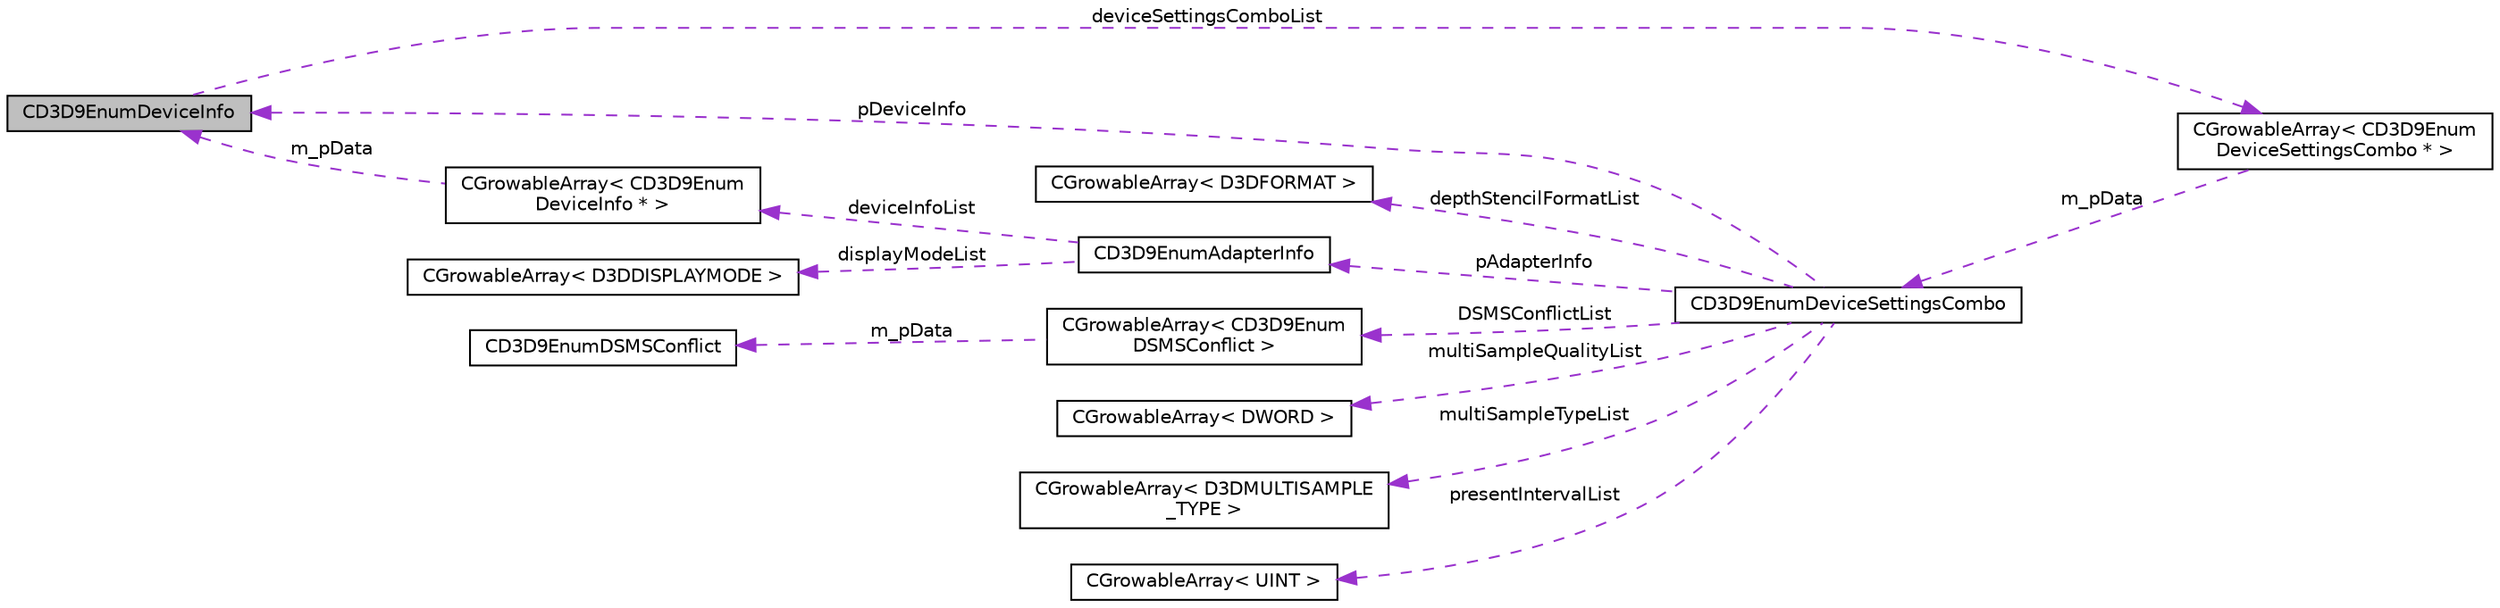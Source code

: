 digraph "CD3D9EnumDeviceInfo"
{
  edge [fontname="Helvetica",fontsize="10",labelfontname="Helvetica",labelfontsize="10"];
  node [fontname="Helvetica",fontsize="10",shape=record];
  rankdir="LR";
  Node1 [label="CD3D9EnumDeviceInfo",height=0.2,width=0.4,color="black", fillcolor="grey75", style="filled", fontcolor="black"];
  Node2 -> Node1 [dir="back",color="darkorchid3",fontsize="10",style="dashed",label=" deviceSettingsComboList" ];
  Node2 [label="CGrowableArray\< CD3D9Enum\lDeviceSettingsCombo * \>",height=0.2,width=0.4,color="black", fillcolor="white", style="filled",URL="$class_c_growable_array.html"];
  Node3 -> Node2 [dir="back",color="darkorchid3",fontsize="10",style="dashed",label=" m_pData" ];
  Node3 [label="CD3D9EnumDeviceSettingsCombo",height=0.2,width=0.4,color="black", fillcolor="white", style="filled",URL="$struct_c_d3_d9_enum_device_settings_combo.html"];
  Node4 -> Node3 [dir="back",color="darkorchid3",fontsize="10",style="dashed",label=" DSMSConflictList" ];
  Node4 [label="CGrowableArray\< CD3D9Enum\lDSMSConflict \>",height=0.2,width=0.4,color="black", fillcolor="white", style="filled",URL="$class_c_growable_array.html"];
  Node5 -> Node4 [dir="back",color="darkorchid3",fontsize="10",style="dashed",label=" m_pData" ];
  Node5 [label="CD3D9EnumDSMSConflict",height=0.2,width=0.4,color="black", fillcolor="white", style="filled",URL="$struct_c_d3_d9_enum_d_s_m_s_conflict.html"];
  Node6 -> Node3 [dir="back",color="darkorchid3",fontsize="10",style="dashed",label=" multiSampleQualityList" ];
  Node6 [label="CGrowableArray\< DWORD \>",height=0.2,width=0.4,color="black", fillcolor="white", style="filled",URL="$class_c_growable_array.html"];
  Node7 -> Node3 [dir="back",color="darkorchid3",fontsize="10",style="dashed",label=" multiSampleTypeList" ];
  Node7 [label="CGrowableArray\< D3DMULTISAMPLE\l_TYPE \>",height=0.2,width=0.4,color="black", fillcolor="white", style="filled",URL="$class_c_growable_array.html"];
  Node1 -> Node3 [dir="back",color="darkorchid3",fontsize="10",style="dashed",label=" pDeviceInfo" ];
  Node8 -> Node3 [dir="back",color="darkorchid3",fontsize="10",style="dashed",label=" pAdapterInfo" ];
  Node8 [label="CD3D9EnumAdapterInfo",height=0.2,width=0.4,color="black", fillcolor="white", style="filled",URL="$class_c_d3_d9_enum_adapter_info.html"];
  Node9 -> Node8 [dir="back",color="darkorchid3",fontsize="10",style="dashed",label=" displayModeList" ];
  Node9 [label="CGrowableArray\< D3DDISPLAYMODE \>",height=0.2,width=0.4,color="black", fillcolor="white", style="filled",URL="$class_c_growable_array.html"];
  Node10 -> Node8 [dir="back",color="darkorchid3",fontsize="10",style="dashed",label=" deviceInfoList" ];
  Node10 [label="CGrowableArray\< CD3D9Enum\lDeviceInfo * \>",height=0.2,width=0.4,color="black", fillcolor="white", style="filled",URL="$class_c_growable_array.html"];
  Node1 -> Node10 [dir="back",color="darkorchid3",fontsize="10",style="dashed",label=" m_pData" ];
  Node11 -> Node3 [dir="back",color="darkorchid3",fontsize="10",style="dashed",label=" presentIntervalList" ];
  Node11 [label="CGrowableArray\< UINT \>",height=0.2,width=0.4,color="black", fillcolor="white", style="filled",URL="$class_c_growable_array.html"];
  Node12 -> Node3 [dir="back",color="darkorchid3",fontsize="10",style="dashed",label=" depthStencilFormatList" ];
  Node12 [label="CGrowableArray\< D3DFORMAT \>",height=0.2,width=0.4,color="black", fillcolor="white", style="filled",URL="$class_c_growable_array.html"];
}
